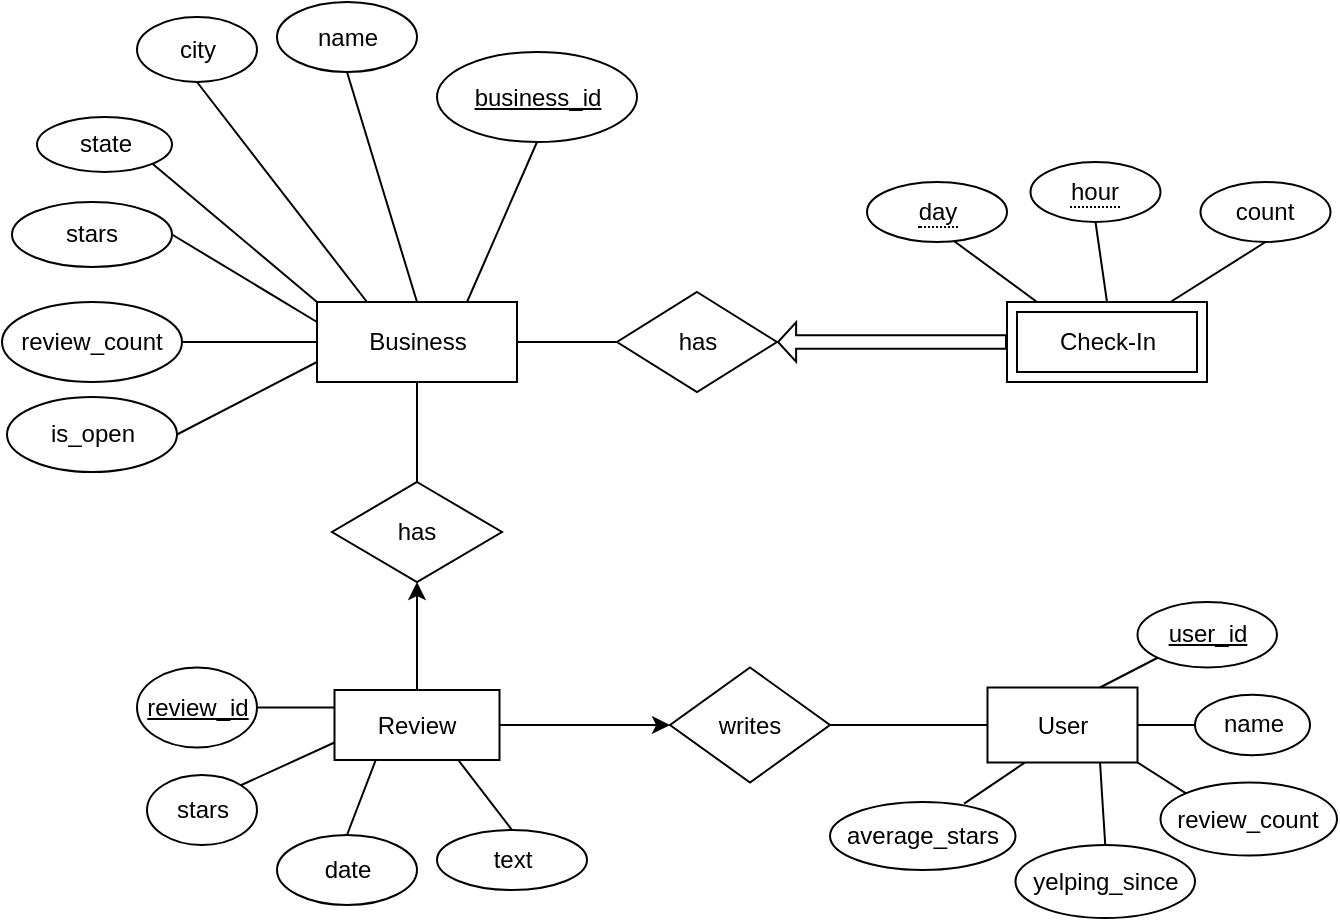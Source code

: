 <mxfile version="26.0.16">
  <diagram name="Page-1" id="dmgN-2dFcBZjcpDdf_IP">
    <mxGraphModel dx="2625" dy="2996" grid="1" gridSize="10" guides="1" tooltips="1" connect="1" arrows="1" fold="1" page="1" pageScale="1" pageWidth="850" pageHeight="1100" math="0" shadow="0">
      <root>
        <mxCell id="0" />
        <mxCell id="1" parent="0" />
        <mxCell id="gn0eF_NOriYN2kiscryP-1" value="Business" style="rounded=0;whiteSpace=wrap;html=1;" parent="1" vertex="1">
          <mxGeometry x="-1451.5" y="-1790" width="100" height="40" as="geometry" />
        </mxCell>
        <mxCell id="gn0eF_NOriYN2kiscryP-2" value="User" style="rounded=0;whiteSpace=wrap;html=1;" parent="1" vertex="1">
          <mxGeometry x="-1116.25" y="-1597.25" width="75" height="37.5" as="geometry" />
        </mxCell>
        <mxCell id="gn0eF_NOriYN2kiscryP-6" style="edgeStyle=orthogonalEdgeStyle;rounded=0;orthogonalLoop=1;jettySize=auto;html=1;entryX=0;entryY=0.5;entryDx=0;entryDy=0;" parent="1" source="gn0eF_NOriYN2kiscryP-3" target="TzP5SXt4CAiUVtm45wrK-21" edge="1">
          <mxGeometry relative="1" as="geometry" />
        </mxCell>
        <mxCell id="fqUfnXZrczNYxhRlF89O-2" style="edgeStyle=orthogonalEdgeStyle;rounded=0;orthogonalLoop=1;jettySize=auto;html=1;exitX=0.5;exitY=0;exitDx=0;exitDy=0;entryX=0.5;entryY=1;entryDx=0;entryDy=0;" edge="1" parent="1" source="gn0eF_NOriYN2kiscryP-3" target="TzP5SXt4CAiUVtm45wrK-18">
          <mxGeometry relative="1" as="geometry" />
        </mxCell>
        <mxCell id="gn0eF_NOriYN2kiscryP-3" value="Review" style="rounded=0;whiteSpace=wrap;html=1;" parent="1" vertex="1">
          <mxGeometry x="-1442.75" y="-1596" width="82.5" height="35" as="geometry" />
        </mxCell>
        <mxCell id="gn0eF_NOriYN2kiscryP-15" value="" style="shape=flexArrow;endArrow=classic;html=1;rounded=0;width=6.667;endSize=2.686;endWidth=12.063;entryX=1;entryY=0.5;entryDx=0;entryDy=0;exitX=0;exitY=0.5;exitDx=0;exitDy=0;" parent="1" source="KU4ls_06ufXbq-J6iHtu-7" target="TzP5SXt4CAiUVtm45wrK-25" edge="1">
          <mxGeometry width="50" height="50" relative="1" as="geometry">
            <mxPoint x="-1111.5" y="-1770" as="sourcePoint" />
            <mxPoint x="-1081.5" y="-1670" as="targetPoint" />
          </mxGeometry>
        </mxCell>
        <mxCell id="TzP5SXt4CAiUVtm45wrK-1" value="&lt;u&gt;business_id&lt;/u&gt;" style="ellipse;whiteSpace=wrap;html=1;" parent="1" vertex="1">
          <mxGeometry x="-1391.5" y="-1915" width="100" height="45" as="geometry" />
        </mxCell>
        <mxCell id="TzP5SXt4CAiUVtm45wrK-2" value="name" style="ellipse;whiteSpace=wrap;html=1;" parent="1" vertex="1">
          <mxGeometry x="-1471.5" y="-1940" width="70" height="35" as="geometry" />
        </mxCell>
        <mxCell id="TzP5SXt4CAiUVtm45wrK-4" value="city" style="ellipse;whiteSpace=wrap;html=1;" parent="1" vertex="1">
          <mxGeometry x="-1541.5" y="-1932.5" width="60" height="32.5" as="geometry" />
        </mxCell>
        <mxCell id="TzP5SXt4CAiUVtm45wrK-5" value="state" style="ellipse;whiteSpace=wrap;html=1;" parent="1" vertex="1">
          <mxGeometry x="-1591.5" y="-1882.5" width="67.5" height="27.5" as="geometry" />
        </mxCell>
        <mxCell id="TzP5SXt4CAiUVtm45wrK-7" value="is_open" style="ellipse;whiteSpace=wrap;html=1;" parent="1" vertex="1">
          <mxGeometry x="-1606.5" y="-1742.5" width="85" height="37.5" as="geometry" />
        </mxCell>
        <mxCell id="TzP5SXt4CAiUVtm45wrK-8" value="review_count" style="ellipse;whiteSpace=wrap;html=1;" parent="1" vertex="1">
          <mxGeometry x="-1609" y="-1790" width="90" height="40" as="geometry" />
        </mxCell>
        <mxCell id="TzP5SXt4CAiUVtm45wrK-9" value="stars" style="ellipse;whiteSpace=wrap;html=1;" parent="1" vertex="1">
          <mxGeometry x="-1604" y="-1840" width="80" height="32.5" as="geometry" />
        </mxCell>
        <mxCell id="TzP5SXt4CAiUVtm45wrK-11" value="" style="endArrow=none;html=1;rounded=0;entryX=0.5;entryY=1;entryDx=0;entryDy=0;exitX=0.75;exitY=0;exitDx=0;exitDy=0;" parent="1" source="gn0eF_NOriYN2kiscryP-1" target="TzP5SXt4CAiUVtm45wrK-1" edge="1">
          <mxGeometry width="50" height="50" relative="1" as="geometry">
            <mxPoint x="-1281.5" y="-1920" as="sourcePoint" />
            <mxPoint x="-1231.5" y="-1970" as="targetPoint" />
          </mxGeometry>
        </mxCell>
        <mxCell id="TzP5SXt4CAiUVtm45wrK-12" value="" style="endArrow=none;html=1;rounded=0;entryX=1;entryY=0.5;entryDx=0;entryDy=0;exitX=0;exitY=0.75;exitDx=0;exitDy=0;" parent="1" source="gn0eF_NOriYN2kiscryP-1" target="TzP5SXt4CAiUVtm45wrK-7" edge="1">
          <mxGeometry width="50" height="50" relative="1" as="geometry">
            <mxPoint x="-1341.5" y="-1750" as="sourcePoint" />
            <mxPoint x="-1291.5" y="-1800" as="targetPoint" />
          </mxGeometry>
        </mxCell>
        <mxCell id="TzP5SXt4CAiUVtm45wrK-13" value="" style="endArrow=none;html=1;rounded=0;entryX=0.5;entryY=1;entryDx=0;entryDy=0;exitX=0.5;exitY=0;exitDx=0;exitDy=0;" parent="1" source="gn0eF_NOriYN2kiscryP-1" target="TzP5SXt4CAiUVtm45wrK-2" edge="1">
          <mxGeometry width="50" height="50" relative="1" as="geometry">
            <mxPoint x="-1341.5" y="-1750" as="sourcePoint" />
            <mxPoint x="-1291.5" y="-1800" as="targetPoint" />
          </mxGeometry>
        </mxCell>
        <mxCell id="TzP5SXt4CAiUVtm45wrK-14" value="" style="endArrow=none;html=1;rounded=0;entryX=0.5;entryY=1;entryDx=0;entryDy=0;exitX=0.25;exitY=0;exitDx=0;exitDy=0;" parent="1" source="gn0eF_NOriYN2kiscryP-1" target="TzP5SXt4CAiUVtm45wrK-4" edge="1">
          <mxGeometry width="50" height="50" relative="1" as="geometry">
            <mxPoint x="-1341.5" y="-1750" as="sourcePoint" />
            <mxPoint x="-1291.5" y="-1800" as="targetPoint" />
          </mxGeometry>
        </mxCell>
        <mxCell id="TzP5SXt4CAiUVtm45wrK-15" value="" style="endArrow=none;html=1;rounded=0;entryX=1;entryY=0.5;entryDx=0;entryDy=0;exitX=0;exitY=0.5;exitDx=0;exitDy=0;" parent="1" source="gn0eF_NOriYN2kiscryP-1" target="TzP5SXt4CAiUVtm45wrK-8" edge="1">
          <mxGeometry width="50" height="50" relative="1" as="geometry">
            <mxPoint x="-1341.5" y="-1750" as="sourcePoint" />
            <mxPoint x="-1291.5" y="-1800" as="targetPoint" />
          </mxGeometry>
        </mxCell>
        <mxCell id="TzP5SXt4CAiUVtm45wrK-16" value="" style="endArrow=none;html=1;rounded=0;entryX=1;entryY=0.5;entryDx=0;entryDy=0;exitX=0;exitY=0.25;exitDx=0;exitDy=0;" parent="1" source="gn0eF_NOriYN2kiscryP-1" target="TzP5SXt4CAiUVtm45wrK-9" edge="1">
          <mxGeometry width="50" height="50" relative="1" as="geometry">
            <mxPoint x="-1341.5" y="-1750" as="sourcePoint" />
            <mxPoint x="-1291.5" y="-1800" as="targetPoint" />
          </mxGeometry>
        </mxCell>
        <mxCell id="TzP5SXt4CAiUVtm45wrK-17" value="" style="endArrow=none;html=1;rounded=0;entryX=1;entryY=1;entryDx=0;entryDy=0;exitX=0;exitY=0;exitDx=0;exitDy=0;" parent="1" source="gn0eF_NOriYN2kiscryP-1" target="TzP5SXt4CAiUVtm45wrK-5" edge="1">
          <mxGeometry width="50" height="50" relative="1" as="geometry">
            <mxPoint x="-1341.5" y="-1750" as="sourcePoint" />
            <mxPoint x="-1291.5" y="-1800" as="targetPoint" />
          </mxGeometry>
        </mxCell>
        <mxCell id="TzP5SXt4CAiUVtm45wrK-18" value="has" style="rhombus;whiteSpace=wrap;html=1;" parent="1" vertex="1">
          <mxGeometry x="-1444" y="-1700" width="85" height="50" as="geometry" />
        </mxCell>
        <mxCell id="TzP5SXt4CAiUVtm45wrK-20" value="" style="endArrow=none;html=1;rounded=0;entryX=0.5;entryY=1;entryDx=0;entryDy=0;exitX=0.5;exitY=0;exitDx=0;exitDy=0;" parent="1" source="TzP5SXt4CAiUVtm45wrK-18" target="gn0eF_NOriYN2kiscryP-1" edge="1">
          <mxGeometry width="50" height="50" relative="1" as="geometry">
            <mxPoint x="-1321.5" y="-1610" as="sourcePoint" />
            <mxPoint x="-1271.5" y="-1660" as="targetPoint" />
          </mxGeometry>
        </mxCell>
        <mxCell id="TzP5SXt4CAiUVtm45wrK-21" value="writes" style="rhombus;whiteSpace=wrap;html=1;" parent="1" vertex="1">
          <mxGeometry x="-1275" y="-1607.25" width="80" height="57.5" as="geometry" />
        </mxCell>
        <mxCell id="TzP5SXt4CAiUVtm45wrK-24" value="" style="endArrow=none;html=1;rounded=0;entryX=0;entryY=0.5;entryDx=0;entryDy=0;exitX=1;exitY=0.5;exitDx=0;exitDy=0;" parent="1" source="TzP5SXt4CAiUVtm45wrK-21" target="gn0eF_NOriYN2kiscryP-2" edge="1">
          <mxGeometry width="50" height="50" relative="1" as="geometry">
            <mxPoint x="-1190" y="-1578" as="sourcePoint" />
            <mxPoint x="-1201.25" y="-1606" as="targetPoint" />
          </mxGeometry>
        </mxCell>
        <mxCell id="TzP5SXt4CAiUVtm45wrK-25" value="has" style="rhombus;whiteSpace=wrap;html=1;" parent="1" vertex="1">
          <mxGeometry x="-1301.5" y="-1795" width="80" height="50" as="geometry" />
        </mxCell>
        <mxCell id="TzP5SXt4CAiUVtm45wrK-26" value="" style="endArrow=none;html=1;rounded=0;entryX=0;entryY=0.5;entryDx=0;entryDy=0;exitX=1;exitY=0.5;exitDx=0;exitDy=0;" parent="1" source="gn0eF_NOriYN2kiscryP-1" target="TzP5SXt4CAiUVtm45wrK-25" edge="1">
          <mxGeometry width="50" height="50" relative="1" as="geometry">
            <mxPoint x="-1231.5" y="-1710" as="sourcePoint" />
            <mxPoint x="-1181.5" y="-1760" as="targetPoint" />
          </mxGeometry>
        </mxCell>
        <mxCell id="TzP5SXt4CAiUVtm45wrK-27" value="&lt;u&gt;review_id&lt;/u&gt;" style="ellipse;whiteSpace=wrap;html=1;" parent="1" vertex="1">
          <mxGeometry x="-1541.5" y="-1607.25" width="60" height="40" as="geometry" />
        </mxCell>
        <mxCell id="TzP5SXt4CAiUVtm45wrK-28" value="stars" style="ellipse;whiteSpace=wrap;html=1;" parent="1" vertex="1">
          <mxGeometry x="-1536.5" y="-1553.5" width="55" height="35" as="geometry" />
        </mxCell>
        <mxCell id="TzP5SXt4CAiUVtm45wrK-29" value="date" style="ellipse;whiteSpace=wrap;html=1;" parent="1" vertex="1">
          <mxGeometry x="-1471.5" y="-1523.5" width="70" height="35" as="geometry" />
        </mxCell>
        <mxCell id="TzP5SXt4CAiUVtm45wrK-30" value="text" style="ellipse;whiteSpace=wrap;html=1;" parent="1" vertex="1">
          <mxGeometry x="-1391.5" y="-1526" width="75" height="30" as="geometry" />
        </mxCell>
        <mxCell id="TzP5SXt4CAiUVtm45wrK-31" value="" style="endArrow=none;html=1;rounded=0;entryX=0;entryY=0.25;entryDx=0;entryDy=0;exitX=1;exitY=0.5;exitDx=0;exitDy=0;" parent="1" source="TzP5SXt4CAiUVtm45wrK-27" target="gn0eF_NOriYN2kiscryP-3" edge="1">
          <mxGeometry width="50" height="50" relative="1" as="geometry">
            <mxPoint x="-1490" y="-1496" as="sourcePoint" />
            <mxPoint x="-1440" y="-1546" as="targetPoint" />
          </mxGeometry>
        </mxCell>
        <mxCell id="TzP5SXt4CAiUVtm45wrK-32" value="" style="endArrow=none;html=1;rounded=0;entryX=0;entryY=0.75;entryDx=0;entryDy=0;exitX=1;exitY=0;exitDx=0;exitDy=0;" parent="1" source="TzP5SXt4CAiUVtm45wrK-28" target="gn0eF_NOriYN2kiscryP-3" edge="1">
          <mxGeometry width="50" height="50" relative="1" as="geometry">
            <mxPoint x="-1550" y="-1446" as="sourcePoint" />
            <mxPoint x="-1500" y="-1496" as="targetPoint" />
          </mxGeometry>
        </mxCell>
        <mxCell id="TzP5SXt4CAiUVtm45wrK-33" value="" style="endArrow=none;html=1;rounded=0;entryX=0.5;entryY=0;entryDx=0;entryDy=0;exitX=0.25;exitY=1;exitDx=0;exitDy=0;" parent="1" source="gn0eF_NOriYN2kiscryP-3" target="TzP5SXt4CAiUVtm45wrK-29" edge="1">
          <mxGeometry width="50" height="50" relative="1" as="geometry">
            <mxPoint x="-1490" y="-1476" as="sourcePoint" />
            <mxPoint x="-1440" y="-1526" as="targetPoint" />
          </mxGeometry>
        </mxCell>
        <mxCell id="TzP5SXt4CAiUVtm45wrK-34" value="" style="endArrow=none;html=1;rounded=0;entryX=0.5;entryY=0;entryDx=0;entryDy=0;exitX=0.75;exitY=1;exitDx=0;exitDy=0;" parent="1" source="gn0eF_NOriYN2kiscryP-3" target="TzP5SXt4CAiUVtm45wrK-30" edge="1">
          <mxGeometry width="50" height="50" relative="1" as="geometry">
            <mxPoint x="-1360" y="-1466" as="sourcePoint" />
            <mxPoint x="-1310" y="-1516" as="targetPoint" />
          </mxGeometry>
        </mxCell>
        <mxCell id="TzP5SXt4CAiUVtm45wrK-35" value="&lt;u&gt;user_id&lt;/u&gt;" style="ellipse;whiteSpace=wrap;html=1;" parent="1" vertex="1">
          <mxGeometry x="-1041.25" y="-1640" width="69.75" height="32.75" as="geometry" />
        </mxCell>
        <mxCell id="TzP5SXt4CAiUVtm45wrK-36" value="name" style="ellipse;whiteSpace=wrap;html=1;" parent="1" vertex="1">
          <mxGeometry x="-1012.5" y="-1593.63" width="57.5" height="30.25" as="geometry" />
        </mxCell>
        <mxCell id="TzP5SXt4CAiUVtm45wrK-37" value="review_count" style="ellipse;whiteSpace=wrap;html=1;" parent="1" vertex="1">
          <mxGeometry x="-1029.75" y="-1549.75" width="88.25" height="36.5" as="geometry" />
        </mxCell>
        <mxCell id="TzP5SXt4CAiUVtm45wrK-38" value="yelping_since" style="ellipse;whiteSpace=wrap;html=1;" parent="1" vertex="1">
          <mxGeometry x="-1102.25" y="-1518.5" width="89.75" height="36.5" as="geometry" />
        </mxCell>
        <mxCell id="TzP5SXt4CAiUVtm45wrK-39" value="average_stars" style="ellipse;whiteSpace=wrap;html=1;" parent="1" vertex="1">
          <mxGeometry x="-1195" y="-1540" width="92.75" height="34" as="geometry" />
        </mxCell>
        <mxCell id="TzP5SXt4CAiUVtm45wrK-41" value="" style="endArrow=none;html=1;rounded=0;entryX=0.587;entryY=0.925;entryDx=0;entryDy=0;exitX=0.15;exitY=0;exitDx=0;exitDy=0;exitPerimeter=0;entryPerimeter=0;" parent="1" source="KU4ls_06ufXbq-J6iHtu-7" target="KU4ls_06ufXbq-J6iHtu-9" edge="1">
          <mxGeometry width="50" height="50" relative="1" as="geometry">
            <mxPoint x="-1091.5" y="-1810" as="sourcePoint" />
            <mxPoint x="-1113.216" y="-1872.322" as="targetPoint" />
          </mxGeometry>
        </mxCell>
        <mxCell id="TzP5SXt4CAiUVtm45wrK-42" value="" style="endArrow=none;html=1;rounded=0;entryX=0;entryY=1;entryDx=0;entryDy=0;exitX=0.75;exitY=0;exitDx=0;exitDy=0;" parent="1" source="gn0eF_NOriYN2kiscryP-2" target="TzP5SXt4CAiUVtm45wrK-35" edge="1">
          <mxGeometry width="50" height="50" relative="1" as="geometry">
            <mxPoint x="-1054" y="-1600" as="sourcePoint" />
            <mxPoint x="-761.25" y="-1616" as="targetPoint" />
          </mxGeometry>
        </mxCell>
        <mxCell id="TzP5SXt4CAiUVtm45wrK-43" value="" style="endArrow=none;html=1;rounded=0;entryX=0;entryY=0.5;entryDx=0;entryDy=0;exitX=1;exitY=0.5;exitDx=0;exitDy=0;" parent="1" source="gn0eF_NOriYN2kiscryP-2" target="TzP5SXt4CAiUVtm45wrK-36" edge="1">
          <mxGeometry width="50" height="50" relative="1" as="geometry">
            <mxPoint x="-811.25" y="-1566" as="sourcePoint" />
            <mxPoint x="-761.25" y="-1616" as="targetPoint" />
          </mxGeometry>
        </mxCell>
        <mxCell id="TzP5SXt4CAiUVtm45wrK-44" value="" style="endArrow=none;html=1;rounded=0;entryX=0;entryY=0;entryDx=0;entryDy=0;exitX=1;exitY=1;exitDx=0;exitDy=0;" parent="1" source="gn0eF_NOriYN2kiscryP-2" target="TzP5SXt4CAiUVtm45wrK-37" edge="1">
          <mxGeometry width="50" height="50" relative="1" as="geometry">
            <mxPoint x="-811.25" y="-1566" as="sourcePoint" />
            <mxPoint x="-761.25" y="-1616" as="targetPoint" />
          </mxGeometry>
        </mxCell>
        <mxCell id="TzP5SXt4CAiUVtm45wrK-45" value="" style="endArrow=none;html=1;rounded=0;entryX=0.5;entryY=0;entryDx=0;entryDy=0;exitX=0.75;exitY=1;exitDx=0;exitDy=0;" parent="1" source="gn0eF_NOriYN2kiscryP-2" target="TzP5SXt4CAiUVtm45wrK-38" edge="1">
          <mxGeometry width="50" height="50" relative="1" as="geometry">
            <mxPoint x="-811.25" y="-1566" as="sourcePoint" />
            <mxPoint x="-761.25" y="-1616" as="targetPoint" />
          </mxGeometry>
        </mxCell>
        <mxCell id="TzP5SXt4CAiUVtm45wrK-46" value="" style="endArrow=none;html=1;rounded=0;entryX=0.723;entryY=0.023;entryDx=0;entryDy=0;exitX=0.25;exitY=1;exitDx=0;exitDy=0;entryPerimeter=0;" parent="1" source="gn0eF_NOriYN2kiscryP-2" target="TzP5SXt4CAiUVtm45wrK-39" edge="1">
          <mxGeometry width="50" height="50" relative="1" as="geometry">
            <mxPoint x="-811.25" y="-1566" as="sourcePoint" />
            <mxPoint x="-761.25" y="-1616" as="targetPoint" />
          </mxGeometry>
        </mxCell>
        <mxCell id="KU4ls_06ufXbq-J6iHtu-2" value="" style="endArrow=none;html=1;rounded=0;entryX=0.5;entryY=1;entryDx=0;entryDy=0;exitX=0.5;exitY=0;exitDx=0;exitDy=0;" parent="1" source="KU4ls_06ufXbq-J6iHtu-7" target="KU4ls_06ufXbq-J6iHtu-8" edge="1">
          <mxGeometry width="50" height="50" relative="1" as="geometry">
            <mxPoint x="-1041.5" y="-1810" as="sourcePoint" />
            <mxPoint x="-1041.5" y="-1870" as="targetPoint" />
          </mxGeometry>
        </mxCell>
        <mxCell id="KU4ls_06ufXbq-J6iHtu-3" value="count" style="ellipse;whiteSpace=wrap;html=1;" parent="1" vertex="1">
          <mxGeometry x="-1009.75" y="-1850" width="65" height="30" as="geometry" />
        </mxCell>
        <mxCell id="KU4ls_06ufXbq-J6iHtu-7" value="Check-In" style="shape=ext;margin=3;double=1;whiteSpace=wrap;html=1;align=center;" parent="1" vertex="1">
          <mxGeometry x="-1106.5" y="-1790" width="100" height="40" as="geometry" />
        </mxCell>
        <mxCell id="KU4ls_06ufXbq-J6iHtu-8" value="&lt;span style=&quot;border-bottom: 1px dotted&quot;&gt;hour&lt;/span&gt;" style="ellipse;whiteSpace=wrap;html=1;align=center;" parent="1" vertex="1">
          <mxGeometry x="-1094.75" y="-1860" width="65" height="30" as="geometry" />
        </mxCell>
        <mxCell id="KU4ls_06ufXbq-J6iHtu-9" value="&lt;span style=&quot;border-bottom: 1px dotted&quot;&gt;day&lt;/span&gt;" style="ellipse;whiteSpace=wrap;html=1;align=center;" parent="1" vertex="1">
          <mxGeometry x="-1176.5" y="-1850" width="70" height="30" as="geometry" />
        </mxCell>
        <mxCell id="KU4ls_06ufXbq-J6iHtu-10" style="edgeStyle=orthogonalEdgeStyle;rounded=0;orthogonalLoop=1;jettySize=auto;html=1;exitX=0.5;exitY=1;exitDx=0;exitDy=0;" parent="1" source="KU4ls_06ufXbq-J6iHtu-8" target="KU4ls_06ufXbq-J6iHtu-8" edge="1">
          <mxGeometry relative="1" as="geometry" />
        </mxCell>
        <mxCell id="fqUfnXZrczNYxhRlF89O-3" value="" style="endArrow=none;html=1;rounded=0;entryX=0.5;entryY=1;entryDx=0;entryDy=0;" edge="1" parent="1" source="KU4ls_06ufXbq-J6iHtu-7" target="KU4ls_06ufXbq-J6iHtu-3">
          <mxGeometry width="50" height="50" relative="1" as="geometry">
            <mxPoint x="-1265" y="-1530" as="sourcePoint" />
            <mxPoint x="-1215" y="-1580" as="targetPoint" />
          </mxGeometry>
        </mxCell>
      </root>
    </mxGraphModel>
  </diagram>
</mxfile>
